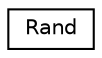 digraph "Graphical Class Hierarchy"
{
 // INTERACTIVE_SVG=YES
  edge [fontname="Helvetica",fontsize="10",labelfontname="Helvetica",labelfontsize="10"];
  node [fontname="Helvetica",fontsize="10",shape=record];
  rankdir="LR";
  Node0 [label="Rand",height=0.2,width=0.4,color="black", fillcolor="white", style="filled",URL="$classRand.html",tooltip="A random number generator class. "];
}
